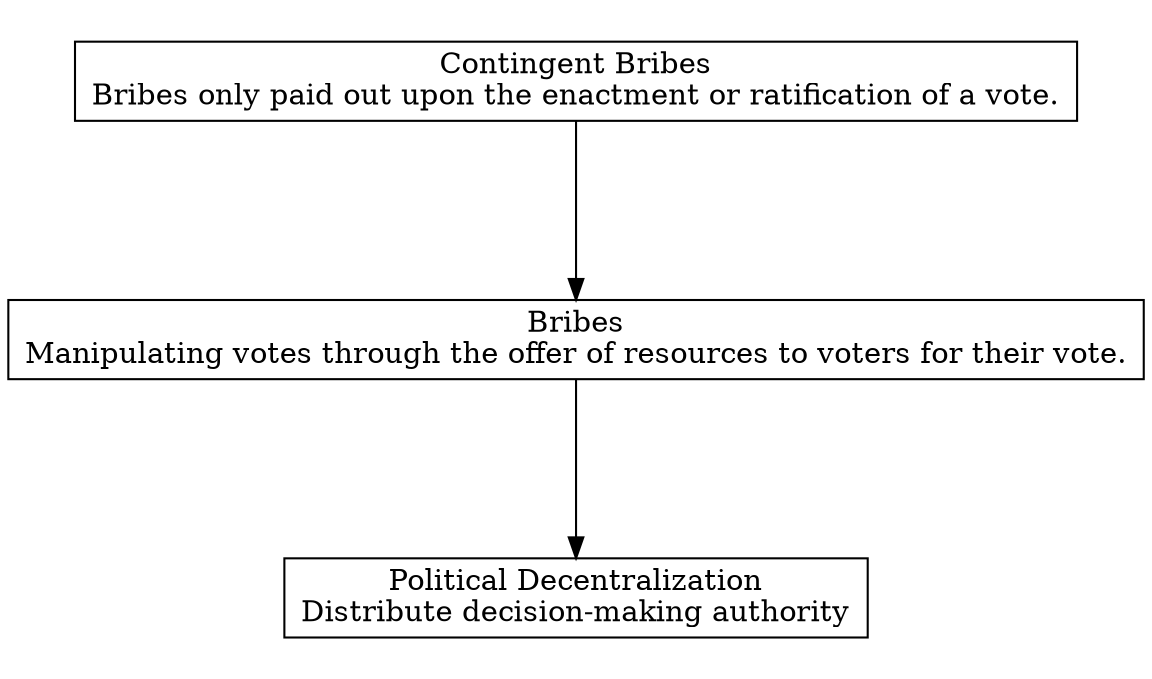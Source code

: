 digraph "" {
	graph [nodesep=0.6,
		rankdir=TB,
		ranksep=1.2
	];
	node [label="\N",
		shape=box
	];
	subgraph cluster_predecessors {
		graph [rank=max,
			style=invis
		];
		"Contingent Bribes"	[label="Contingent Bribes\nBribes only paid out upon the enactment or ratification of a vote."];
	}
	subgraph cluster_descendants {
		graph [rank=min,
			style=invis
		];
		"Political Decentralization"	[label="Political Decentralization\nDistribute decision-making authority"];
	}
	Bribes	[label="Bribes\nManipulating votes through the offer of resources to voters for their vote."];
	Bribes -> "Political Decentralization";
	"Contingent Bribes" -> Bribes;
}
